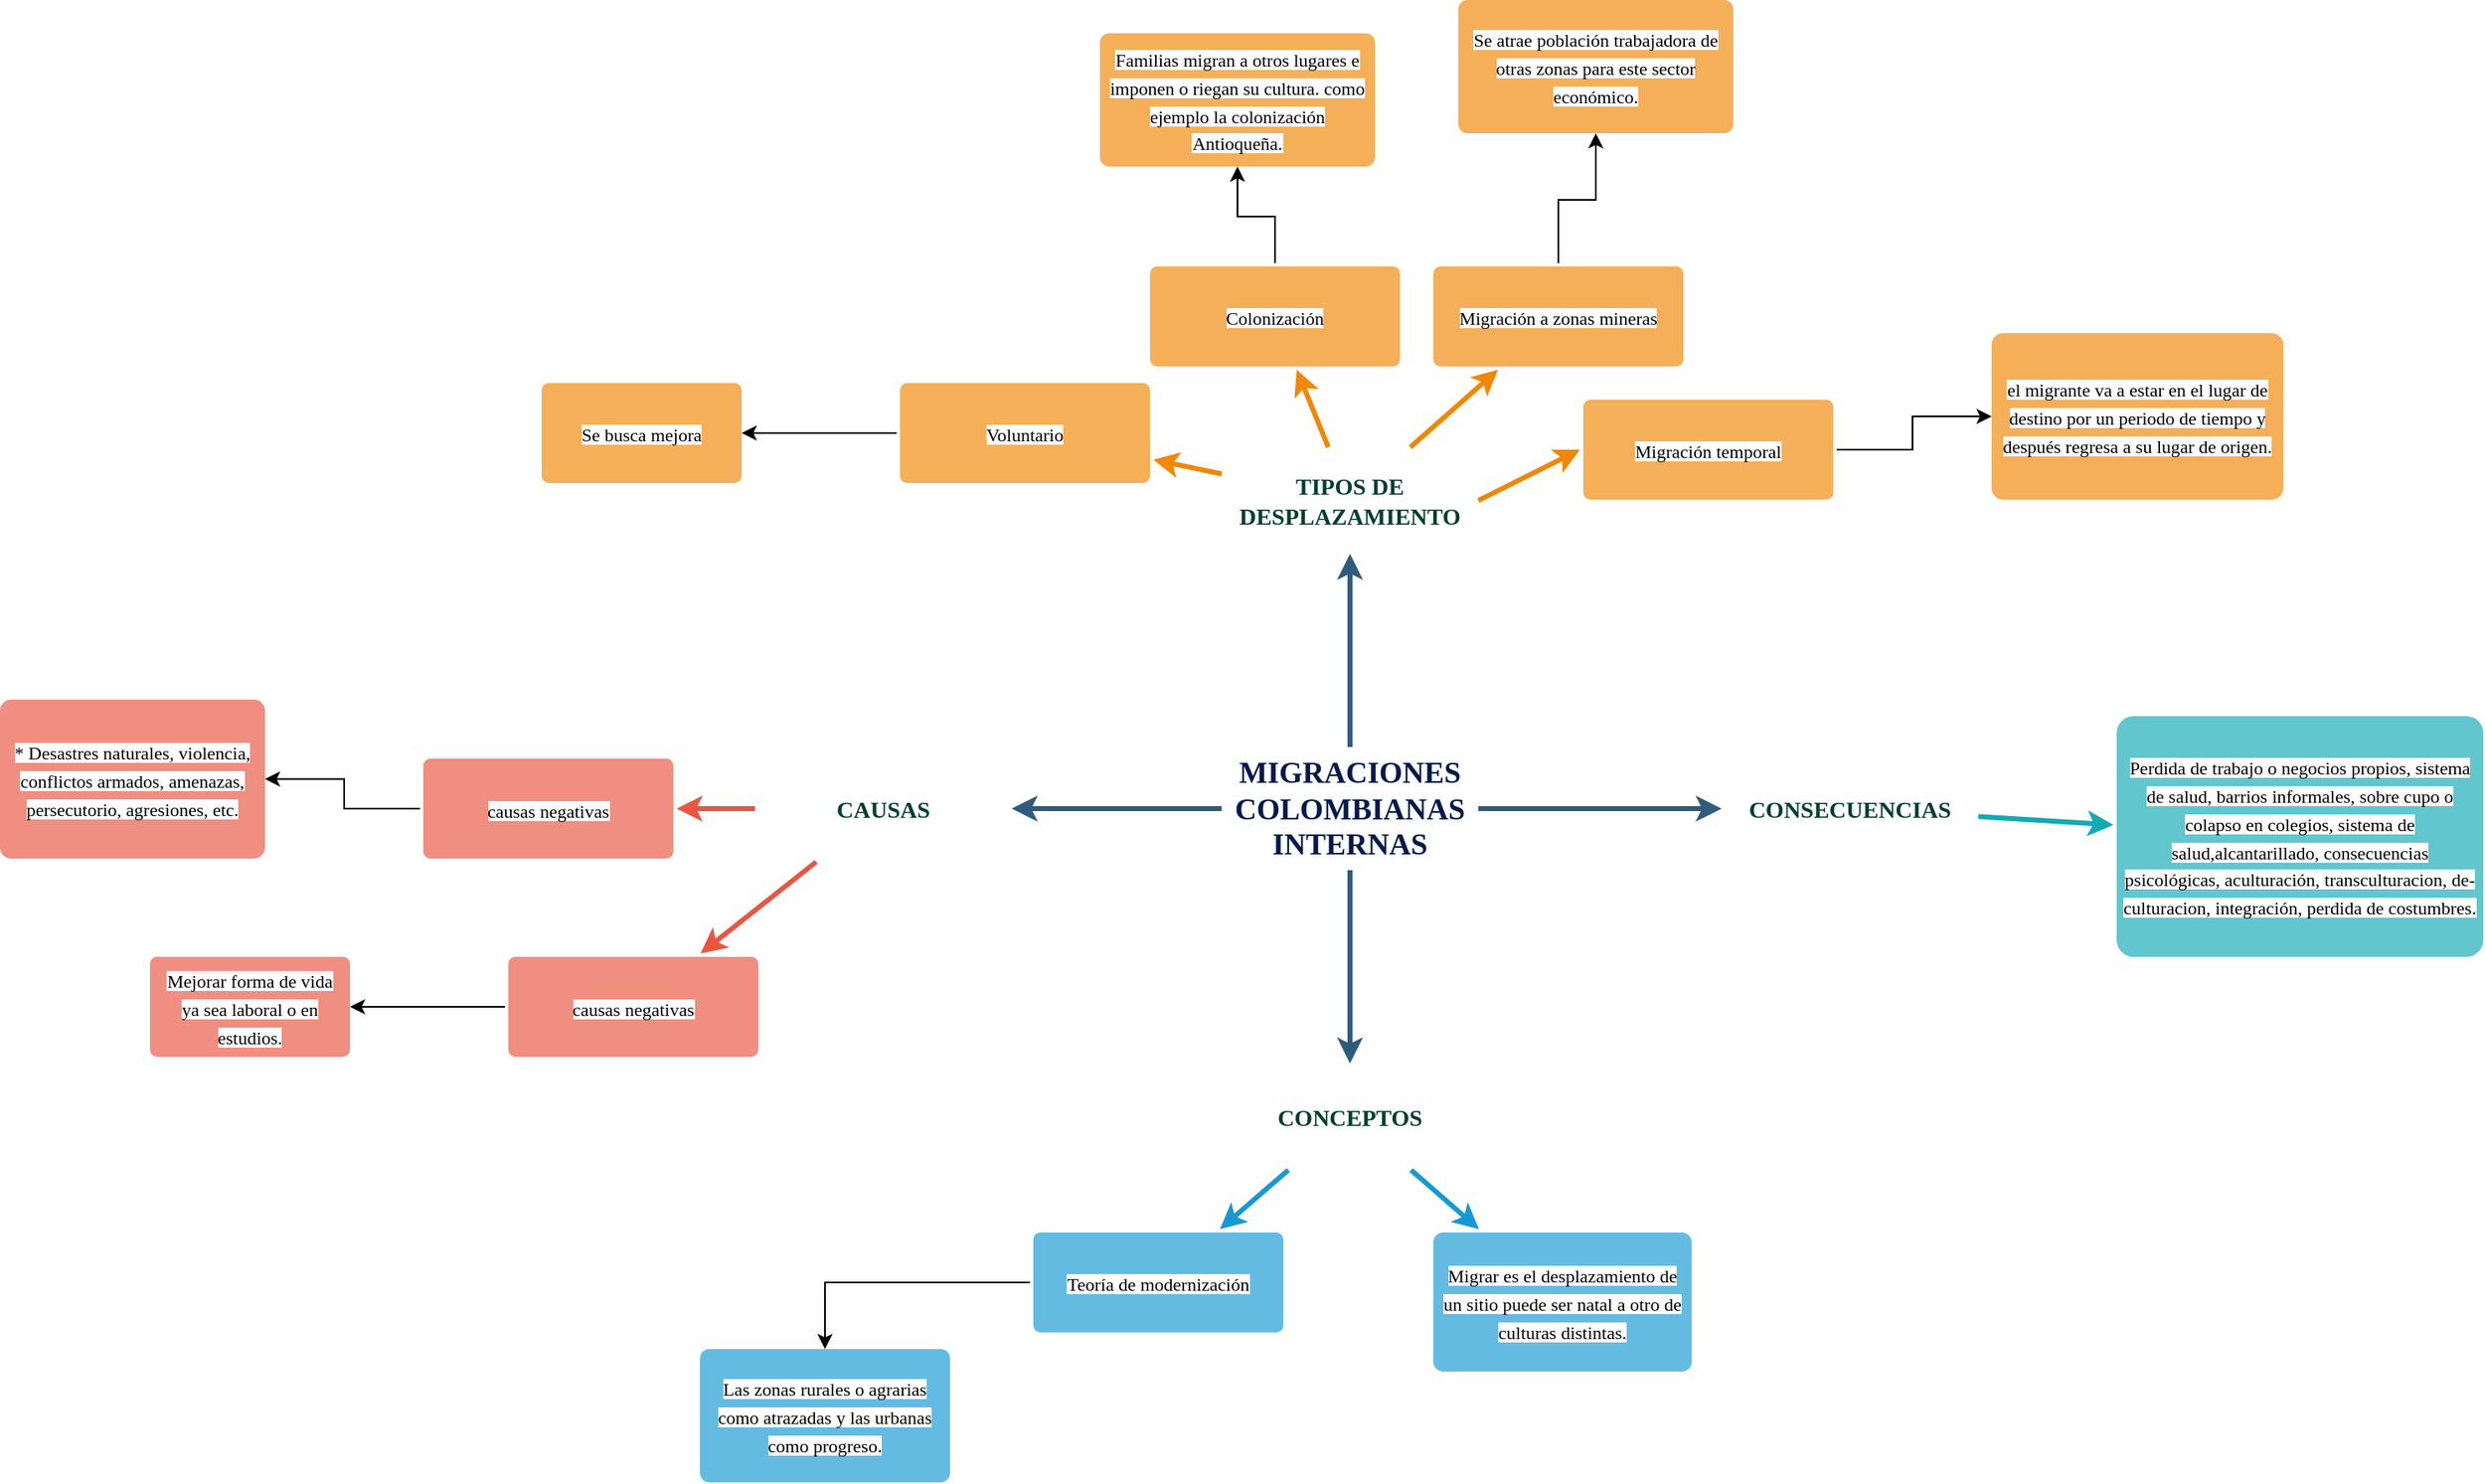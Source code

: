 <mxfile version="13.6.6" type="github">
  <diagram id="6a731a19-8d31-9384-78a2-239565b7b9f0" name="Page-1">
    <mxGraphModel dx="1925" dy="1196" grid="1" gridSize="10" guides="1" tooltips="1" connect="1" arrows="1" fold="1" page="1" pageScale="1" pageWidth="1169" pageHeight="827" background="#ffffff" math="0" shadow="0">
      <root>
        <mxCell id="0" />
        <mxCell id="1" parent="0" />
        <mxCell id="1745" value="" style="edgeStyle=none;rounded=0;jumpStyle=none;html=1;shadow=0;labelBackgroundColor=none;startArrow=none;startFill=0;endArrow=classic;endFill=1;jettySize=auto;orthogonalLoop=1;strokeColor=#2F5B7C;strokeWidth=3;fontFamily=Helvetica;fontSize=16;fontColor=#23445D;spacing=5;" parent="1" source="1749" target="1764" edge="1">
          <mxGeometry relative="1" as="geometry" />
        </mxCell>
        <mxCell id="1746" value="" style="edgeStyle=none;rounded=0;jumpStyle=none;html=1;shadow=0;labelBackgroundColor=none;startArrow=none;startFill=0;endArrow=classic;endFill=1;jettySize=auto;orthogonalLoop=1;strokeColor=#2F5B7C;strokeWidth=3;fontFamily=Helvetica;fontSize=16;fontColor=#23445D;spacing=5;" parent="1" source="1749" target="1771" edge="1">
          <mxGeometry relative="1" as="geometry" />
        </mxCell>
        <mxCell id="1747" value="" style="edgeStyle=none;rounded=0;jumpStyle=none;html=1;shadow=0;labelBackgroundColor=none;startArrow=none;startFill=0;endArrow=classic;endFill=1;jettySize=auto;orthogonalLoop=1;strokeColor=#2F5B7C;strokeWidth=3;fontFamily=Helvetica;fontSize=16;fontColor=#23445D;spacing=5;" parent="1" source="1749" target="1760" edge="1">
          <mxGeometry relative="1" as="geometry" />
        </mxCell>
        <mxCell id="1748" value="" style="edgeStyle=none;rounded=0;jumpStyle=none;html=1;shadow=0;labelBackgroundColor=none;startArrow=none;startFill=0;endArrow=classic;endFill=1;jettySize=auto;orthogonalLoop=1;strokeColor=#2F5B7C;strokeWidth=3;fontFamily=Helvetica;fontSize=16;fontColor=#23445D;spacing=5;" parent="1" source="1749" target="1753" edge="1">
          <mxGeometry relative="1" as="geometry" />
        </mxCell>
        <mxCell id="1749" value="&lt;span style=&quot;color: rgb(0 , 27 , 74) ; font-family: &amp;#34;verdana&amp;#34; ; font-size: 18px ; text-align: left ; background-color: rgb(253 , 254 , 254)&quot;&gt;MIGRACIONES COLOMBIANAS INTERNAS&lt;/span&gt;" style="rounded=1;whiteSpace=wrap;html=1;shadow=0;labelBackgroundColor=none;strokeColor=none;strokeWidth=3;fillColor=#FFFFFF;fontFamily=Helvetica;fontSize=16;fontColor=#FFFFFF;align=center;fontStyle=1;spacing=5;arcSize=7;perimeterSpacing=2;" parent="1" vertex="1">
          <mxGeometry x="495" y="380.5" width="150" height="70" as="geometry" />
        </mxCell>
        <mxCell id="1751" value="" style="edgeStyle=none;rounded=1;jumpStyle=none;html=1;shadow=0;labelBackgroundColor=none;startArrow=none;startFill=0;jettySize=auto;orthogonalLoop=1;strokeColor=#E85642;strokeWidth=3;fontFamily=Helvetica;fontSize=14;fontColor=#FFFFFF;spacing=5;fontStyle=1;fillColor=#b0e3e6;" parent="1" source="1753" target="1755" edge="1">
          <mxGeometry relative="1" as="geometry" />
        </mxCell>
        <mxCell id="1752" value="" style="edgeStyle=none;rounded=1;jumpStyle=none;html=1;shadow=0;labelBackgroundColor=none;startArrow=none;startFill=0;jettySize=auto;orthogonalLoop=1;strokeColor=#E85642;strokeWidth=3;fontFamily=Helvetica;fontSize=14;fontColor=#FFFFFF;spacing=5;fontStyle=1;fillColor=#b0e3e6;" parent="1" source="1753" target="1754" edge="1">
          <mxGeometry relative="1" as="geometry" />
        </mxCell>
        <mxCell id="1753" value="&lt;span style=&quot;color: rgb(0 , 63 , 46) ; font-family: &amp;#34;verdana&amp;#34; ; text-align: left ; background-color: rgb(255 , 255 , 255)&quot;&gt;CAUSAS&lt;/span&gt;" style="rounded=1;whiteSpace=wrap;html=1;shadow=0;labelBackgroundColor=none;strokeColor=none;strokeWidth=3;fillColor=#FFFFFF;fontFamily=Helvetica;fontSize=14;fontColor=#FFFFFF;align=center;spacing=5;fontStyle=1;arcSize=7;perimeterSpacing=2;" parent="1" vertex="1">
          <mxGeometry x="215" y="385.5" width="150" height="60" as="geometry" />
        </mxCell>
        <mxCell id="XIfatiUsCwzCuYicz_Bb-1782" value="" style="edgeStyle=orthogonalEdgeStyle;rounded=0;orthogonalLoop=1;jettySize=auto;html=1;" edge="1" parent="1" source="1754" target="XIfatiUsCwzCuYicz_Bb-1781">
          <mxGeometry relative="1" as="geometry" />
        </mxCell>
        <mxCell id="1754" value="&lt;span style=&quot;color: rgb(0 , 0 , 0) ; font-family: &amp;#34;verdana&amp;#34; ; font-size: 11px ; text-align: left ; background-color: rgb(255 , 255 , 255)&quot;&gt;causas negativas&lt;/span&gt;" style="rounded=1;whiteSpace=wrap;html=1;shadow=0;labelBackgroundColor=none;strokeColor=none;strokeWidth=3;fillColor=#f08e81;fontFamily=Helvetica;fontSize=14;fontColor=#FFFFFF;align=center;spacing=5;fontStyle=0;arcSize=7;perimeterSpacing=2;" parent="1" vertex="1">
          <mxGeometry x="65" y="504.5" width="150" height="60" as="geometry" />
        </mxCell>
        <mxCell id="XIfatiUsCwzCuYicz_Bb-1780" value="" style="edgeStyle=orthogonalEdgeStyle;rounded=0;orthogonalLoop=1;jettySize=auto;html=1;" edge="1" parent="1" source="1755" target="XIfatiUsCwzCuYicz_Bb-1779">
          <mxGeometry relative="1" as="geometry" />
        </mxCell>
        <mxCell id="1755" value="&lt;span style=&quot;color: rgb(0 , 0 , 0) ; font-family: &amp;#34;verdana&amp;#34; ; font-size: 11px ; text-align: left ; background-color: rgb(255 , 255 , 255)&quot;&gt;causas negativas&lt;/span&gt;" style="rounded=1;whiteSpace=wrap;html=1;shadow=0;labelBackgroundColor=none;strokeColor=none;strokeWidth=3;fillColor=#f08e81;fontFamily=Helvetica;fontSize=14;fontColor=#FFFFFF;align=center;spacing=5;fontStyle=0;arcSize=7;perimeterSpacing=2;" parent="1" vertex="1">
          <mxGeometry x="14" y="385.5" width="150" height="60" as="geometry" />
        </mxCell>
        <mxCell id="1757" value="" style="edgeStyle=none;rounded=0;jumpStyle=none;html=1;shadow=0;labelBackgroundColor=none;startArrow=none;startFill=0;endArrow=classic;endFill=1;jettySize=auto;orthogonalLoop=1;strokeColor=#1699D3;strokeWidth=3;fontFamily=Helvetica;fontSize=14;fontColor=#FFFFFF;spacing=5;" parent="1" source="1760" target="1763" edge="1">
          <mxGeometry relative="1" as="geometry" />
        </mxCell>
        <mxCell id="1758" value="" style="edgeStyle=none;rounded=0;jumpStyle=none;html=1;shadow=0;labelBackgroundColor=none;startArrow=none;startFill=0;endArrow=classic;endFill=1;jettySize=auto;orthogonalLoop=1;strokeColor=#1699D3;strokeWidth=3;fontFamily=Helvetica;fontSize=14;fontColor=#FFFFFF;spacing=5;" parent="1" source="1760" target="1762" edge="1">
          <mxGeometry relative="1" as="geometry" />
        </mxCell>
        <mxCell id="1760" value="&lt;span style=&quot;color: rgb(0 , 63 , 46) ; font-family: &amp;#34;verdana&amp;#34; ; text-align: left ; background-color: rgb(255 , 255 , 255)&quot;&gt;CONCEPTOS&lt;/span&gt;" style="rounded=1;whiteSpace=wrap;html=1;shadow=0;labelBackgroundColor=none;strokeColor=none;strokeWidth=3;fillColor=#FFFFFF;fontFamily=Helvetica;fontSize=14;fontColor=#FFFFFF;align=center;spacing=5;fontStyle=1;arcSize=7;perimeterSpacing=2;" parent="1" vertex="1">
          <mxGeometry x="495" y="570.5" width="150" height="60" as="geometry" />
        </mxCell>
        <mxCell id="1762" value="&lt;span style=&quot;color: rgb(0 , 0 , 0) ; font-family: &amp;#34;verdana&amp;#34; ; font-size: 11px ; text-align: left ; background-color: rgb(255 , 255 , 255)&quot;&gt;Migrar es el desplazamiento de un sitio puede ser natal a otro de culturas distintas.&lt;/span&gt;" style="rounded=1;whiteSpace=wrap;html=1;shadow=0;labelBackgroundColor=none;strokeColor=none;strokeWidth=3;fillColor=#64bbe2;fontFamily=Helvetica;fontSize=14;fontColor=#FFFFFF;align=center;spacing=5;arcSize=7;perimeterSpacing=2;" parent="1" vertex="1">
          <mxGeometry x="620" y="670" width="155" height="83.5" as="geometry" />
        </mxCell>
        <mxCell id="XIfatiUsCwzCuYicz_Bb-1784" value="" style="edgeStyle=orthogonalEdgeStyle;rounded=0;orthogonalLoop=1;jettySize=auto;html=1;" edge="1" parent="1" source="1763" target="XIfatiUsCwzCuYicz_Bb-1783">
          <mxGeometry relative="1" as="geometry" />
        </mxCell>
        <mxCell id="1763" value="&lt;span style=&quot;color: rgb(0 , 0 , 0) ; font-family: &amp;#34;verdana&amp;#34; ; font-size: 11px ; text-align: left ; background-color: rgb(255 , 255 , 255)&quot;&gt;Teoría de modernización&lt;/span&gt;" style="rounded=1;whiteSpace=wrap;html=1;shadow=0;labelBackgroundColor=none;strokeColor=none;strokeWidth=3;fillColor=#64bbe2;fontFamily=Helvetica;fontSize=14;fontColor=#FFFFFF;align=center;spacing=5;arcSize=7;perimeterSpacing=2;" parent="1" vertex="1">
          <mxGeometry x="380" y="670" width="150" height="60" as="geometry" />
        </mxCell>
        <mxCell id="1764" value="&lt;span style=&quot;color: rgb(0 , 63 , 46) ; font-family: &amp;#34;verdana&amp;#34; ; text-align: left ; background-color: rgb(255 , 255 , 255)&quot;&gt;TIPOS DE DESPLAZAMIENTO&lt;/span&gt;" style="rounded=1;whiteSpace=wrap;html=1;shadow=0;labelBackgroundColor=none;strokeColor=none;strokeWidth=3;fillColor=#FFFFFF;fontFamily=Helvetica;fontSize=14;fontColor=#FFFFFF;align=center;spacing=5;fontStyle=1;arcSize=7;perimeterSpacing=2;" parent="1" vertex="1">
          <mxGeometry x="495" y="200.5" width="150" height="60" as="geometry" />
        </mxCell>
        <mxCell id="XIfatiUsCwzCuYicz_Bb-1796" value="" style="edgeStyle=orthogonalEdgeStyle;rounded=0;orthogonalLoop=1;jettySize=auto;html=1;" edge="1" parent="1" source="1765" target="XIfatiUsCwzCuYicz_Bb-1795">
          <mxGeometry relative="1" as="geometry" />
        </mxCell>
        <mxCell id="1765" value="&lt;span style=&quot;color: rgb(0 , 0 , 0) ; font-family: &amp;#34;verdana&amp;#34; ; font-size: 11px ; text-align: left ; background-color: rgb(255 , 255 , 255)&quot;&gt;Migración a zonas mineras&lt;/span&gt;" style="rounded=1;whiteSpace=wrap;html=1;shadow=0;labelBackgroundColor=none;strokeColor=none;strokeWidth=3;fillColor=#f5af58;fontFamily=Helvetica;fontSize=14;fontColor=#FFFFFF;align=center;spacing=5;arcSize=7;perimeterSpacing=2;" parent="1" vertex="1">
          <mxGeometry x="620" y="90" width="150" height="60" as="geometry" />
        </mxCell>
        <mxCell id="1766" value="" style="edgeStyle=none;rounded=0;jumpStyle=none;html=1;shadow=0;labelBackgroundColor=none;startArrow=none;startFill=0;endArrow=classic;endFill=1;jettySize=auto;orthogonalLoop=1;strokeColor=#F08705;strokeWidth=3;fontFamily=Helvetica;fontSize=14;fontColor=#FFFFFF;spacing=5;" parent="1" source="1764" target="1765" edge="1">
          <mxGeometry relative="1" as="geometry" />
        </mxCell>
        <mxCell id="XIfatiUsCwzCuYicz_Bb-1794" value="" style="edgeStyle=orthogonalEdgeStyle;rounded=0;orthogonalLoop=1;jettySize=auto;html=1;" edge="1" parent="1" source="1767" target="XIfatiUsCwzCuYicz_Bb-1793">
          <mxGeometry relative="1" as="geometry" />
        </mxCell>
        <mxCell id="1767" value="&lt;span style=&quot;color: rgb(0 , 0 , 0) ; font-family: &amp;#34;verdana&amp;#34; ; font-size: 11px ; text-align: left ; background-color: rgb(255 , 255 , 255)&quot;&gt;Colonización&lt;/span&gt;" style="rounded=1;whiteSpace=wrap;html=1;shadow=0;labelBackgroundColor=none;strokeColor=none;strokeWidth=3;fillColor=#f5af58;fontFamily=Helvetica;fontSize=14;fontColor=#FFFFFF;align=center;spacing=5;arcSize=7;perimeterSpacing=2;" parent="1" vertex="1">
          <mxGeometry x="450" y="90" width="150" height="60" as="geometry" />
        </mxCell>
        <mxCell id="1768" value="" style="edgeStyle=none;rounded=0;jumpStyle=none;html=1;shadow=0;labelBackgroundColor=none;startArrow=none;startFill=0;endArrow=classic;endFill=1;jettySize=auto;orthogonalLoop=1;strokeColor=#F08705;strokeWidth=3;fontFamily=Helvetica;fontSize=14;fontColor=#FFFFFF;spacing=5;" parent="1" source="1764" target="1767" edge="1">
          <mxGeometry relative="1" as="geometry" />
        </mxCell>
        <mxCell id="XIfatiUsCwzCuYicz_Bb-1792" value="" style="edgeStyle=orthogonalEdgeStyle;rounded=0;orthogonalLoop=1;jettySize=auto;html=1;" edge="1" parent="1" source="1769" target="XIfatiUsCwzCuYicz_Bb-1791">
          <mxGeometry relative="1" as="geometry" />
        </mxCell>
        <mxCell id="1769" value="&lt;span style=&quot;color: rgb(0 , 0 , 0) ; font-family: &amp;#34;verdana&amp;#34; ; font-size: 11px ; text-align: left ; background-color: rgb(255 , 255 , 255)&quot;&gt;Voluntario&lt;/span&gt;" style="rounded=1;whiteSpace=wrap;html=1;shadow=0;labelBackgroundColor=none;strokeColor=none;strokeWidth=3;fillColor=#f5af58;fontFamily=Helvetica;fontSize=14;fontColor=#FFFFFF;align=center;spacing=5;arcSize=7;perimeterSpacing=2;" parent="1" vertex="1">
          <mxGeometry x="300" y="160" width="150" height="60" as="geometry" />
        </mxCell>
        <mxCell id="1770" value="" style="edgeStyle=none;rounded=0;jumpStyle=none;html=1;shadow=0;labelBackgroundColor=none;startArrow=none;startFill=0;endArrow=classic;endFill=1;jettySize=auto;orthogonalLoop=1;strokeColor=#F08705;strokeWidth=3;fontFamily=Helvetica;fontSize=14;fontColor=#FFFFFF;spacing=5;" parent="1" source="1764" target="1769" edge="1">
          <mxGeometry relative="1" as="geometry" />
        </mxCell>
        <mxCell id="1771" value="&lt;div style=&quot;text-align: left&quot;&gt;&lt;span&gt;&lt;font color=&quot;#003f2e&quot; face=&quot;Verdana&quot;&gt;CONSECUENCIAS&lt;/font&gt;&lt;/span&gt;&lt;/div&gt;" style="rounded=1;whiteSpace=wrap;html=1;shadow=0;labelBackgroundColor=none;strokeColor=none;strokeWidth=3;fillColor=#FFFFFF;fontFamily=Helvetica;fontSize=14;fontColor=#FFFFFF;align=center;spacing=5;fontStyle=1;arcSize=7;perimeterSpacing=2;" parent="1" vertex="1">
          <mxGeometry x="795" y="385.5" width="150" height="60" as="geometry" />
        </mxCell>
        <mxCell id="1776" value="&lt;span style=&quot;color: rgb(0 , 0 , 0) ; font-family: &amp;#34;verdana&amp;#34; ; font-size: 11px ; text-align: left ; background-color: rgb(255 , 255 , 255)&quot;&gt;Perdida de trabajo o negocios propios, sistema de salud, barrios informales, sobre cupo o colapso en colegios, sistema de salud,alcantarillado, consecuencias psicológicas, aculturación, transculturacion, de-culturacion, integración, perdida de costumbres.&lt;/span&gt;" style="rounded=1;whiteSpace=wrap;html=1;shadow=0;labelBackgroundColor=none;strokeColor=none;strokeWidth=3;fillColor=#61c6ce;fontFamily=Helvetica;fontSize=14;fontColor=#FFFFFF;align=center;spacing=5;fontStyle=0;arcSize=7;perimeterSpacing=2;" parent="1" vertex="1">
          <mxGeometry x="1030" y="360" width="220" height="144.5" as="geometry" />
        </mxCell>
        <mxCell id="1777" value="" style="edgeStyle=none;rounded=1;jumpStyle=none;html=1;shadow=0;labelBackgroundColor=none;startArrow=none;startFill=0;jettySize=auto;orthogonalLoop=1;strokeColor=#12AAB5;strokeWidth=3;fontFamily=Helvetica;fontSize=14;fontColor=#FFFFFF;spacing=5;fontStyle=1;fillColor=#b0e3e6;" parent="1" source="1771" target="1776" edge="1">
          <mxGeometry relative="1" as="geometry" />
        </mxCell>
        <mxCell id="XIfatiUsCwzCuYicz_Bb-1779" value="&lt;span style=&quot;color: rgb(0 , 0 , 0) ; font-family: &amp;#34;verdana&amp;#34; ; font-size: 11px ; text-align: left ; background-color: rgb(255 , 255 , 255)&quot;&gt;* Desastres naturales, violencia, conflictos armados, amenazas, persecutorio, agresiones, etc.&lt;/span&gt;" style="whiteSpace=wrap;html=1;rounded=1;shadow=0;fontSize=14;fontColor=#FFFFFF;fontStyle=0;strokeColor=none;strokeWidth=3;fillColor=#f08e81;spacing=5;arcSize=7;" vertex="1" parent="1">
          <mxGeometry x="-240" y="350" width="159" height="95.5" as="geometry" />
        </mxCell>
        <mxCell id="XIfatiUsCwzCuYicz_Bb-1781" value="&lt;span style=&quot;color: rgb(0 , 0 , 0) ; font-family: &amp;#34;verdana&amp;#34; ; font-size: 11px ; text-align: left ; background-color: rgb(255 , 255 , 255)&quot;&gt;Mejorar forma de vida ya sea laboral o en estudios.&lt;/span&gt;" style="whiteSpace=wrap;html=1;rounded=1;shadow=0;fontSize=14;fontColor=#FFFFFF;fontStyle=0;strokeColor=none;strokeWidth=3;fillColor=#f08e81;spacing=5;arcSize=7;" vertex="1" parent="1">
          <mxGeometry x="-150" y="504.5" width="120" height="60" as="geometry" />
        </mxCell>
        <mxCell id="XIfatiUsCwzCuYicz_Bb-1783" value="&lt;span style=&quot;color: rgb(0 , 0 , 0) ; font-family: &amp;#34;verdana&amp;#34; ; font-size: 11px ; text-align: left ; background-color: rgb(255 , 255 , 255)&quot;&gt;Las zonas rurales o agrarias como atrazadas y las urbanas como progreso.&lt;/span&gt;" style="whiteSpace=wrap;html=1;rounded=1;shadow=0;fontSize=14;fontColor=#FFFFFF;strokeColor=none;strokeWidth=3;fillColor=#64bbe2;spacing=5;arcSize=7;" vertex="1" parent="1">
          <mxGeometry x="180" y="740" width="150" height="80" as="geometry" />
        </mxCell>
        <mxCell id="XIfatiUsCwzCuYicz_Bb-1798" value="" style="edgeStyle=orthogonalEdgeStyle;rounded=0;orthogonalLoop=1;jettySize=auto;html=1;" edge="1" parent="1" source="XIfatiUsCwzCuYicz_Bb-1789" target="XIfatiUsCwzCuYicz_Bb-1797">
          <mxGeometry relative="1" as="geometry" />
        </mxCell>
        <mxCell id="XIfatiUsCwzCuYicz_Bb-1789" value="&lt;span style=&quot;color: rgb(0 , 0 , 0) ; font-family: &amp;#34;verdana&amp;#34; ; font-size: 11px ; text-align: left ; background-color: rgb(255 , 255 , 255)&quot;&gt;Migración temporal&lt;/span&gt;" style="rounded=1;whiteSpace=wrap;html=1;shadow=0;labelBackgroundColor=none;strokeColor=none;strokeWidth=3;fillColor=#f5af58;fontFamily=Helvetica;fontSize=14;fontColor=#FFFFFF;align=center;spacing=5;arcSize=7;perimeterSpacing=2;" vertex="1" parent="1">
          <mxGeometry x="710" y="170" width="150" height="60" as="geometry" />
        </mxCell>
        <mxCell id="XIfatiUsCwzCuYicz_Bb-1790" value="" style="edgeStyle=none;rounded=0;jumpStyle=none;html=1;shadow=0;labelBackgroundColor=none;startArrow=none;startFill=0;endArrow=classic;endFill=1;jettySize=auto;orthogonalLoop=1;strokeColor=#F08705;strokeWidth=3;fontFamily=Helvetica;fontSize=14;fontColor=#FFFFFF;spacing=5;entryX=0;entryY=0.5;entryDx=0;entryDy=0;exitX=1;exitY=0.5;exitDx=0;exitDy=0;" edge="1" parent="1" source="1764" target="XIfatiUsCwzCuYicz_Bb-1789">
          <mxGeometry relative="1" as="geometry">
            <mxPoint x="639.999" y="220" as="sourcePoint" />
            <mxPoint x="692.601" y="173.5" as="targetPoint" />
          </mxGeometry>
        </mxCell>
        <mxCell id="XIfatiUsCwzCuYicz_Bb-1791" value="&lt;span style=&quot;color: rgb(0 , 0 , 0) ; font-family: &amp;#34;verdana&amp;#34; ; font-size: 11px ; text-align: left ; background-color: rgb(255 , 255 , 255)&quot;&gt;Se busca mejora&lt;/span&gt;" style="whiteSpace=wrap;html=1;rounded=1;shadow=0;fontSize=14;fontColor=#FFFFFF;strokeColor=none;strokeWidth=3;fillColor=#f5af58;spacing=5;arcSize=7;" vertex="1" parent="1">
          <mxGeometry x="85" y="160" width="120" height="60" as="geometry" />
        </mxCell>
        <mxCell id="XIfatiUsCwzCuYicz_Bb-1793" value="&lt;span style=&quot;color: rgb(0 , 0 , 0) ; font-family: &amp;#34;verdana&amp;#34; ; font-size: 11px ; text-align: left ; background-color: rgb(255 , 255 , 255)&quot;&gt;Familias migran a otros lugares e imponen o riegan su cultura. como ejemplo la colonización Antioqueña.&lt;/span&gt;" style="whiteSpace=wrap;html=1;rounded=1;shadow=0;fontSize=14;fontColor=#FFFFFF;strokeColor=none;strokeWidth=3;fillColor=#f5af58;spacing=5;arcSize=7;" vertex="1" parent="1">
          <mxGeometry x="420" y="-50" width="165" height="80" as="geometry" />
        </mxCell>
        <mxCell id="XIfatiUsCwzCuYicz_Bb-1795" value="&lt;span style=&quot;color: rgb(0 , 0 , 0) ; font-family: &amp;#34;verdana&amp;#34; ; font-size: 11px ; text-align: left ; background-color: rgb(255 , 255 , 255)&quot;&gt;Se atrae población trabajadora de otras zonas para este sector económico.&lt;/span&gt;" style="whiteSpace=wrap;html=1;rounded=1;shadow=0;fontSize=14;fontColor=#FFFFFF;strokeColor=none;strokeWidth=3;fillColor=#f5af58;spacing=5;arcSize=7;" vertex="1" parent="1">
          <mxGeometry x="635" y="-70" width="165" height="80" as="geometry" />
        </mxCell>
        <mxCell id="XIfatiUsCwzCuYicz_Bb-1797" value="&lt;span style=&quot;color: rgb(0 , 0 , 0) ; font-family: &amp;#34;verdana&amp;#34; ; font-size: 11px ; text-align: left ; background-color: rgb(255 , 255 , 255)&quot;&gt;el migrante va a estar en el lugar de destino por un periodo de tiempo y después regresa a su lugar de origen.&lt;/span&gt;" style="whiteSpace=wrap;html=1;rounded=1;shadow=0;fontSize=14;fontColor=#FFFFFF;strokeColor=none;strokeWidth=3;fillColor=#f5af58;spacing=5;arcSize=7;" vertex="1" parent="1">
          <mxGeometry x="955" y="130" width="175" height="100" as="geometry" />
        </mxCell>
      </root>
    </mxGraphModel>
  </diagram>
</mxfile>
